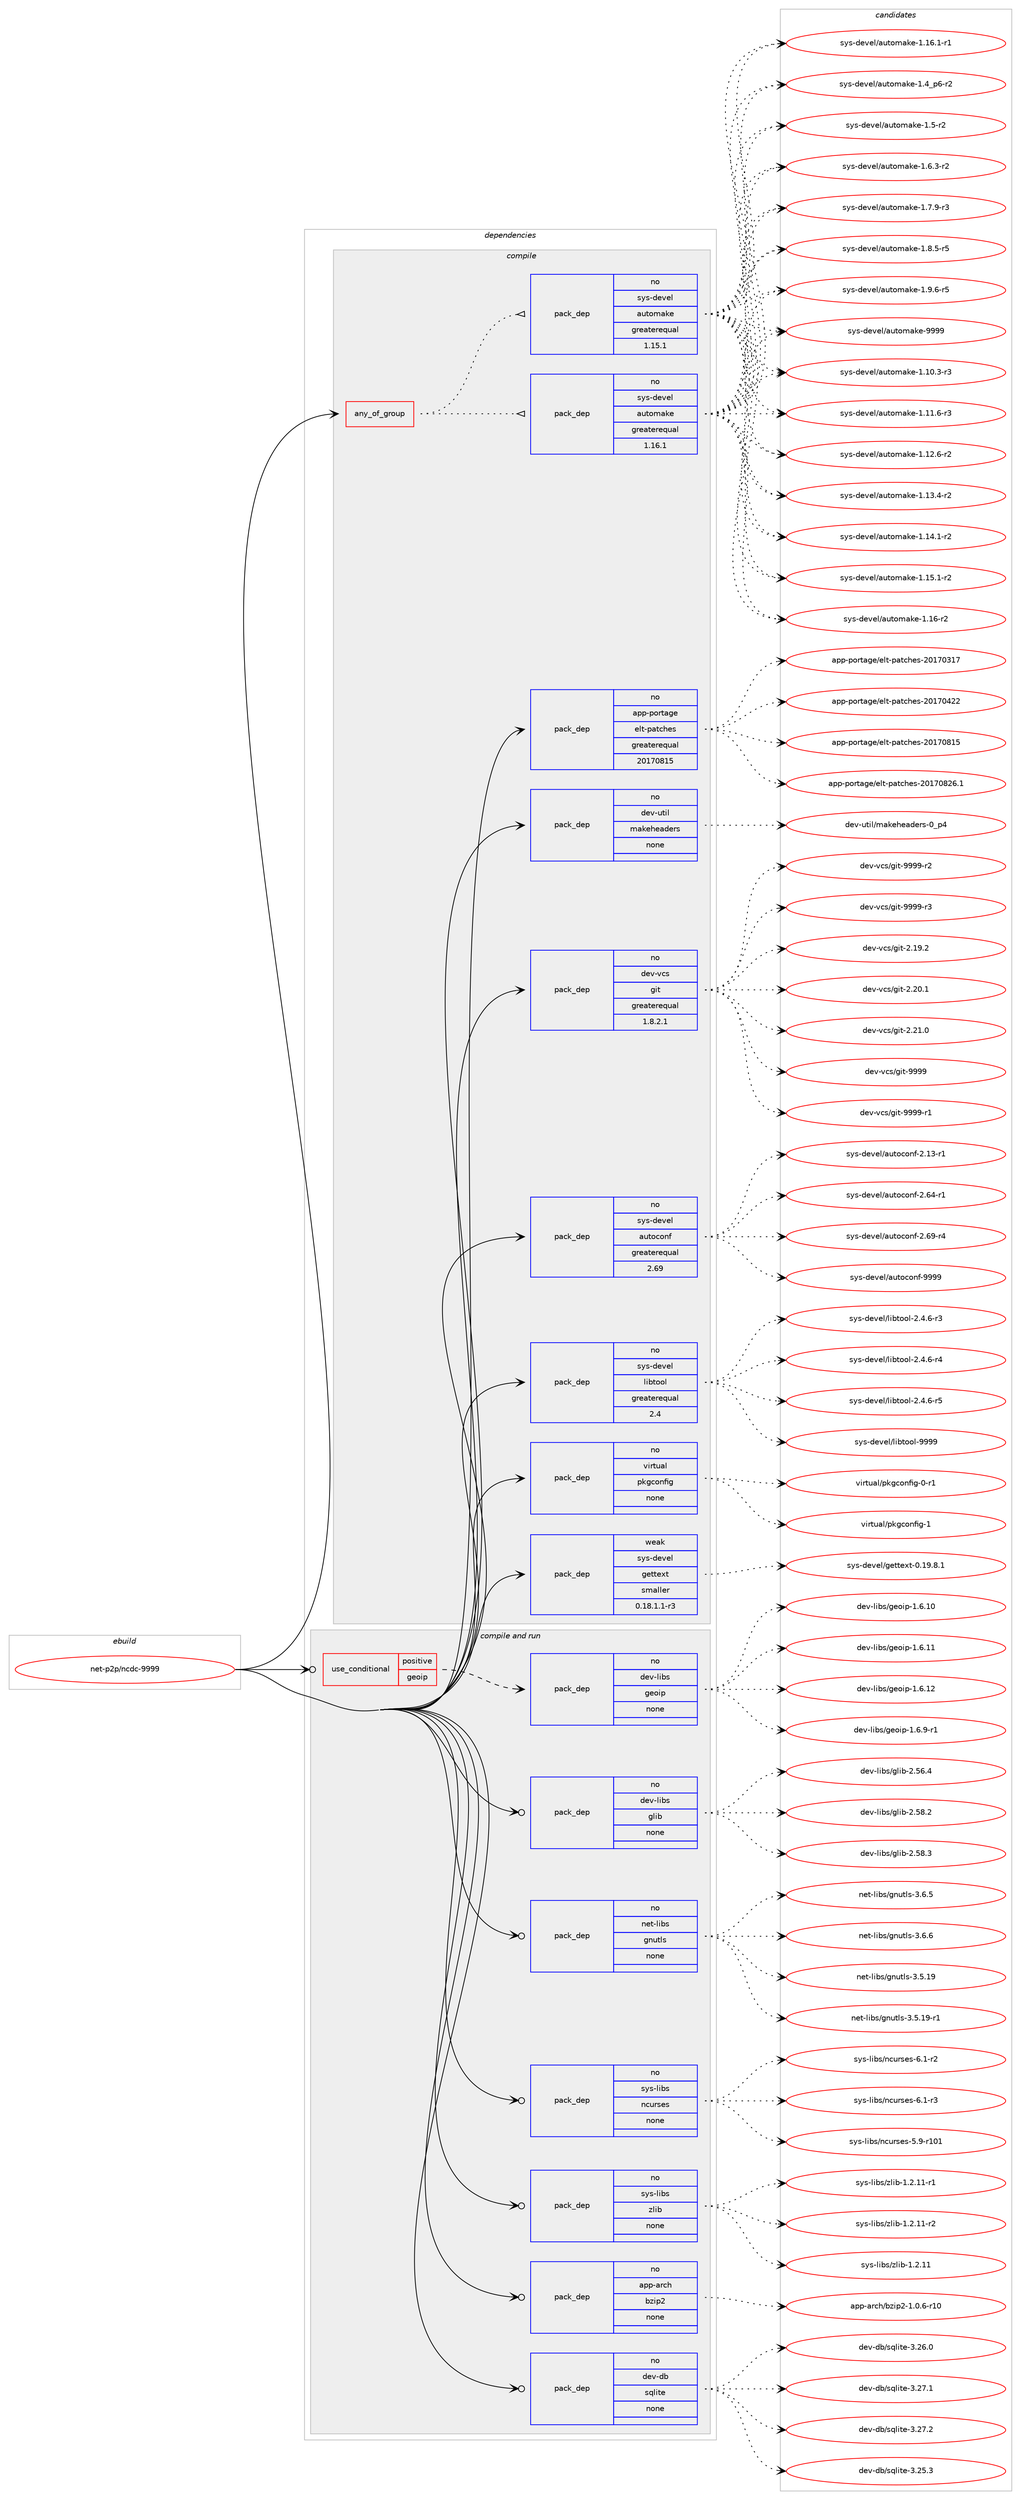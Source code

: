 digraph prolog {

# *************
# Graph options
# *************

newrank=true;
concentrate=true;
compound=true;
graph [rankdir=LR,fontname=Helvetica,fontsize=10,ranksep=1.5];#, ranksep=2.5, nodesep=0.2];
edge  [arrowhead=vee];
node  [fontname=Helvetica,fontsize=10];

# **********
# The ebuild
# **********

subgraph cluster_leftcol {
color=gray;
rank=same;
label=<<i>ebuild</i>>;
id [label="net-p2p/ncdc-9999", color=red, width=4, href="../net-p2p/ncdc-9999.svg"];
}

# ****************
# The dependencies
# ****************

subgraph cluster_midcol {
color=gray;
label=<<i>dependencies</i>>;
subgraph cluster_compile {
fillcolor="#eeeeee";
style=filled;
label=<<i>compile</i>>;
subgraph any26554 {
dependency1675840 [label=<<TABLE BORDER="0" CELLBORDER="1" CELLSPACING="0" CELLPADDING="4"><TR><TD CELLPADDING="10">any_of_group</TD></TR></TABLE>>, shape=none, color=red];subgraph pack1198390 {
dependency1675841 [label=<<TABLE BORDER="0" CELLBORDER="1" CELLSPACING="0" CELLPADDING="4" WIDTH="220"><TR><TD ROWSPAN="6" CELLPADDING="30">pack_dep</TD></TR><TR><TD WIDTH="110">no</TD></TR><TR><TD>sys-devel</TD></TR><TR><TD>automake</TD></TR><TR><TD>greaterequal</TD></TR><TR><TD>1.16.1</TD></TR></TABLE>>, shape=none, color=blue];
}
dependency1675840:e -> dependency1675841:w [weight=20,style="dotted",arrowhead="oinv"];
subgraph pack1198391 {
dependency1675842 [label=<<TABLE BORDER="0" CELLBORDER="1" CELLSPACING="0" CELLPADDING="4" WIDTH="220"><TR><TD ROWSPAN="6" CELLPADDING="30">pack_dep</TD></TR><TR><TD WIDTH="110">no</TD></TR><TR><TD>sys-devel</TD></TR><TR><TD>automake</TD></TR><TR><TD>greaterequal</TD></TR><TR><TD>1.15.1</TD></TR></TABLE>>, shape=none, color=blue];
}
dependency1675840:e -> dependency1675842:w [weight=20,style="dotted",arrowhead="oinv"];
}
id:e -> dependency1675840:w [weight=20,style="solid",arrowhead="vee"];
subgraph pack1198392 {
dependency1675843 [label=<<TABLE BORDER="0" CELLBORDER="1" CELLSPACING="0" CELLPADDING="4" WIDTH="220"><TR><TD ROWSPAN="6" CELLPADDING="30">pack_dep</TD></TR><TR><TD WIDTH="110">no</TD></TR><TR><TD>app-portage</TD></TR><TR><TD>elt-patches</TD></TR><TR><TD>greaterequal</TD></TR><TR><TD>20170815</TD></TR></TABLE>>, shape=none, color=blue];
}
id:e -> dependency1675843:w [weight=20,style="solid",arrowhead="vee"];
subgraph pack1198393 {
dependency1675844 [label=<<TABLE BORDER="0" CELLBORDER="1" CELLSPACING="0" CELLPADDING="4" WIDTH="220"><TR><TD ROWSPAN="6" CELLPADDING="30">pack_dep</TD></TR><TR><TD WIDTH="110">no</TD></TR><TR><TD>dev-util</TD></TR><TR><TD>makeheaders</TD></TR><TR><TD>none</TD></TR><TR><TD></TD></TR></TABLE>>, shape=none, color=blue];
}
id:e -> dependency1675844:w [weight=20,style="solid",arrowhead="vee"];
subgraph pack1198394 {
dependency1675845 [label=<<TABLE BORDER="0" CELLBORDER="1" CELLSPACING="0" CELLPADDING="4" WIDTH="220"><TR><TD ROWSPAN="6" CELLPADDING="30">pack_dep</TD></TR><TR><TD WIDTH="110">no</TD></TR><TR><TD>dev-vcs</TD></TR><TR><TD>git</TD></TR><TR><TD>greaterequal</TD></TR><TR><TD>1.8.2.1</TD></TR></TABLE>>, shape=none, color=blue];
}
id:e -> dependency1675845:w [weight=20,style="solid",arrowhead="vee"];
subgraph pack1198395 {
dependency1675846 [label=<<TABLE BORDER="0" CELLBORDER="1" CELLSPACING="0" CELLPADDING="4" WIDTH="220"><TR><TD ROWSPAN="6" CELLPADDING="30">pack_dep</TD></TR><TR><TD WIDTH="110">no</TD></TR><TR><TD>sys-devel</TD></TR><TR><TD>autoconf</TD></TR><TR><TD>greaterequal</TD></TR><TR><TD>2.69</TD></TR></TABLE>>, shape=none, color=blue];
}
id:e -> dependency1675846:w [weight=20,style="solid",arrowhead="vee"];
subgraph pack1198396 {
dependency1675847 [label=<<TABLE BORDER="0" CELLBORDER="1" CELLSPACING="0" CELLPADDING="4" WIDTH="220"><TR><TD ROWSPAN="6" CELLPADDING="30">pack_dep</TD></TR><TR><TD WIDTH="110">no</TD></TR><TR><TD>sys-devel</TD></TR><TR><TD>libtool</TD></TR><TR><TD>greaterequal</TD></TR><TR><TD>2.4</TD></TR></TABLE>>, shape=none, color=blue];
}
id:e -> dependency1675847:w [weight=20,style="solid",arrowhead="vee"];
subgraph pack1198397 {
dependency1675848 [label=<<TABLE BORDER="0" CELLBORDER="1" CELLSPACING="0" CELLPADDING="4" WIDTH="220"><TR><TD ROWSPAN="6" CELLPADDING="30">pack_dep</TD></TR><TR><TD WIDTH="110">no</TD></TR><TR><TD>virtual</TD></TR><TR><TD>pkgconfig</TD></TR><TR><TD>none</TD></TR><TR><TD></TD></TR></TABLE>>, shape=none, color=blue];
}
id:e -> dependency1675848:w [weight=20,style="solid",arrowhead="vee"];
subgraph pack1198398 {
dependency1675849 [label=<<TABLE BORDER="0" CELLBORDER="1" CELLSPACING="0" CELLPADDING="4" WIDTH="220"><TR><TD ROWSPAN="6" CELLPADDING="30">pack_dep</TD></TR><TR><TD WIDTH="110">weak</TD></TR><TR><TD>sys-devel</TD></TR><TR><TD>gettext</TD></TR><TR><TD>smaller</TD></TR><TR><TD>0.18.1.1-r3</TD></TR></TABLE>>, shape=none, color=blue];
}
id:e -> dependency1675849:w [weight=20,style="solid",arrowhead="vee"];
}
subgraph cluster_compileandrun {
fillcolor="#eeeeee";
style=filled;
label=<<i>compile and run</i>>;
subgraph cond450063 {
dependency1675850 [label=<<TABLE BORDER="0" CELLBORDER="1" CELLSPACING="0" CELLPADDING="4"><TR><TD ROWSPAN="3" CELLPADDING="10">use_conditional</TD></TR><TR><TD>positive</TD></TR><TR><TD>geoip</TD></TR></TABLE>>, shape=none, color=red];
subgraph pack1198399 {
dependency1675851 [label=<<TABLE BORDER="0" CELLBORDER="1" CELLSPACING="0" CELLPADDING="4" WIDTH="220"><TR><TD ROWSPAN="6" CELLPADDING="30">pack_dep</TD></TR><TR><TD WIDTH="110">no</TD></TR><TR><TD>dev-libs</TD></TR><TR><TD>geoip</TD></TR><TR><TD>none</TD></TR><TR><TD></TD></TR></TABLE>>, shape=none, color=blue];
}
dependency1675850:e -> dependency1675851:w [weight=20,style="dashed",arrowhead="vee"];
}
id:e -> dependency1675850:w [weight=20,style="solid",arrowhead="odotvee"];
subgraph pack1198400 {
dependency1675852 [label=<<TABLE BORDER="0" CELLBORDER="1" CELLSPACING="0" CELLPADDING="4" WIDTH="220"><TR><TD ROWSPAN="6" CELLPADDING="30">pack_dep</TD></TR><TR><TD WIDTH="110">no</TD></TR><TR><TD>app-arch</TD></TR><TR><TD>bzip2</TD></TR><TR><TD>none</TD></TR><TR><TD></TD></TR></TABLE>>, shape=none, color=blue];
}
id:e -> dependency1675852:w [weight=20,style="solid",arrowhead="odotvee"];
subgraph pack1198401 {
dependency1675853 [label=<<TABLE BORDER="0" CELLBORDER="1" CELLSPACING="0" CELLPADDING="4" WIDTH="220"><TR><TD ROWSPAN="6" CELLPADDING="30">pack_dep</TD></TR><TR><TD WIDTH="110">no</TD></TR><TR><TD>dev-db</TD></TR><TR><TD>sqlite</TD></TR><TR><TD>none</TD></TR><TR><TD></TD></TR></TABLE>>, shape=none, color=blue];
}
id:e -> dependency1675853:w [weight=20,style="solid",arrowhead="odotvee"];
subgraph pack1198402 {
dependency1675854 [label=<<TABLE BORDER="0" CELLBORDER="1" CELLSPACING="0" CELLPADDING="4" WIDTH="220"><TR><TD ROWSPAN="6" CELLPADDING="30">pack_dep</TD></TR><TR><TD WIDTH="110">no</TD></TR><TR><TD>dev-libs</TD></TR><TR><TD>glib</TD></TR><TR><TD>none</TD></TR><TR><TD></TD></TR></TABLE>>, shape=none, color=blue];
}
id:e -> dependency1675854:w [weight=20,style="solid",arrowhead="odotvee"];
subgraph pack1198403 {
dependency1675855 [label=<<TABLE BORDER="0" CELLBORDER="1" CELLSPACING="0" CELLPADDING="4" WIDTH="220"><TR><TD ROWSPAN="6" CELLPADDING="30">pack_dep</TD></TR><TR><TD WIDTH="110">no</TD></TR><TR><TD>net-libs</TD></TR><TR><TD>gnutls</TD></TR><TR><TD>none</TD></TR><TR><TD></TD></TR></TABLE>>, shape=none, color=blue];
}
id:e -> dependency1675855:w [weight=20,style="solid",arrowhead="odotvee"];
subgraph pack1198404 {
dependency1675856 [label=<<TABLE BORDER="0" CELLBORDER="1" CELLSPACING="0" CELLPADDING="4" WIDTH="220"><TR><TD ROWSPAN="6" CELLPADDING="30">pack_dep</TD></TR><TR><TD WIDTH="110">no</TD></TR><TR><TD>sys-libs</TD></TR><TR><TD>ncurses</TD></TR><TR><TD>none</TD></TR><TR><TD></TD></TR></TABLE>>, shape=none, color=blue];
}
id:e -> dependency1675856:w [weight=20,style="solid",arrowhead="odotvee"];
subgraph pack1198405 {
dependency1675857 [label=<<TABLE BORDER="0" CELLBORDER="1" CELLSPACING="0" CELLPADDING="4" WIDTH="220"><TR><TD ROWSPAN="6" CELLPADDING="30">pack_dep</TD></TR><TR><TD WIDTH="110">no</TD></TR><TR><TD>sys-libs</TD></TR><TR><TD>zlib</TD></TR><TR><TD>none</TD></TR><TR><TD></TD></TR></TABLE>>, shape=none, color=blue];
}
id:e -> dependency1675857:w [weight=20,style="solid",arrowhead="odotvee"];
}
subgraph cluster_run {
fillcolor="#eeeeee";
style=filled;
label=<<i>run</i>>;
}
}

# **************
# The candidates
# **************

subgraph cluster_choices {
rank=same;
color=gray;
label=<<i>candidates</i>>;

subgraph choice1198390 {
color=black;
nodesep=1;
choice11512111545100101118101108479711711611110997107101454946494846514511451 [label="sys-devel/automake-1.10.3-r3", color=red, width=4,href="../sys-devel/automake-1.10.3-r3.svg"];
choice11512111545100101118101108479711711611110997107101454946494946544511451 [label="sys-devel/automake-1.11.6-r3", color=red, width=4,href="../sys-devel/automake-1.11.6-r3.svg"];
choice11512111545100101118101108479711711611110997107101454946495046544511450 [label="sys-devel/automake-1.12.6-r2", color=red, width=4,href="../sys-devel/automake-1.12.6-r2.svg"];
choice11512111545100101118101108479711711611110997107101454946495146524511450 [label="sys-devel/automake-1.13.4-r2", color=red, width=4,href="../sys-devel/automake-1.13.4-r2.svg"];
choice11512111545100101118101108479711711611110997107101454946495246494511450 [label="sys-devel/automake-1.14.1-r2", color=red, width=4,href="../sys-devel/automake-1.14.1-r2.svg"];
choice11512111545100101118101108479711711611110997107101454946495346494511450 [label="sys-devel/automake-1.15.1-r2", color=red, width=4,href="../sys-devel/automake-1.15.1-r2.svg"];
choice1151211154510010111810110847971171161111099710710145494649544511450 [label="sys-devel/automake-1.16-r2", color=red, width=4,href="../sys-devel/automake-1.16-r2.svg"];
choice11512111545100101118101108479711711611110997107101454946495446494511449 [label="sys-devel/automake-1.16.1-r1", color=red, width=4,href="../sys-devel/automake-1.16.1-r1.svg"];
choice115121115451001011181011084797117116111109971071014549465295112544511450 [label="sys-devel/automake-1.4_p6-r2", color=red, width=4,href="../sys-devel/automake-1.4_p6-r2.svg"];
choice11512111545100101118101108479711711611110997107101454946534511450 [label="sys-devel/automake-1.5-r2", color=red, width=4,href="../sys-devel/automake-1.5-r2.svg"];
choice115121115451001011181011084797117116111109971071014549465446514511450 [label="sys-devel/automake-1.6.3-r2", color=red, width=4,href="../sys-devel/automake-1.6.3-r2.svg"];
choice115121115451001011181011084797117116111109971071014549465546574511451 [label="sys-devel/automake-1.7.9-r3", color=red, width=4,href="../sys-devel/automake-1.7.9-r3.svg"];
choice115121115451001011181011084797117116111109971071014549465646534511453 [label="sys-devel/automake-1.8.5-r5", color=red, width=4,href="../sys-devel/automake-1.8.5-r5.svg"];
choice115121115451001011181011084797117116111109971071014549465746544511453 [label="sys-devel/automake-1.9.6-r5", color=red, width=4,href="../sys-devel/automake-1.9.6-r5.svg"];
choice115121115451001011181011084797117116111109971071014557575757 [label="sys-devel/automake-9999", color=red, width=4,href="../sys-devel/automake-9999.svg"];
dependency1675841:e -> choice11512111545100101118101108479711711611110997107101454946494846514511451:w [style=dotted,weight="100"];
dependency1675841:e -> choice11512111545100101118101108479711711611110997107101454946494946544511451:w [style=dotted,weight="100"];
dependency1675841:e -> choice11512111545100101118101108479711711611110997107101454946495046544511450:w [style=dotted,weight="100"];
dependency1675841:e -> choice11512111545100101118101108479711711611110997107101454946495146524511450:w [style=dotted,weight="100"];
dependency1675841:e -> choice11512111545100101118101108479711711611110997107101454946495246494511450:w [style=dotted,weight="100"];
dependency1675841:e -> choice11512111545100101118101108479711711611110997107101454946495346494511450:w [style=dotted,weight="100"];
dependency1675841:e -> choice1151211154510010111810110847971171161111099710710145494649544511450:w [style=dotted,weight="100"];
dependency1675841:e -> choice11512111545100101118101108479711711611110997107101454946495446494511449:w [style=dotted,weight="100"];
dependency1675841:e -> choice115121115451001011181011084797117116111109971071014549465295112544511450:w [style=dotted,weight="100"];
dependency1675841:e -> choice11512111545100101118101108479711711611110997107101454946534511450:w [style=dotted,weight="100"];
dependency1675841:e -> choice115121115451001011181011084797117116111109971071014549465446514511450:w [style=dotted,weight="100"];
dependency1675841:e -> choice115121115451001011181011084797117116111109971071014549465546574511451:w [style=dotted,weight="100"];
dependency1675841:e -> choice115121115451001011181011084797117116111109971071014549465646534511453:w [style=dotted,weight="100"];
dependency1675841:e -> choice115121115451001011181011084797117116111109971071014549465746544511453:w [style=dotted,weight="100"];
dependency1675841:e -> choice115121115451001011181011084797117116111109971071014557575757:w [style=dotted,weight="100"];
}
subgraph choice1198391 {
color=black;
nodesep=1;
choice11512111545100101118101108479711711611110997107101454946494846514511451 [label="sys-devel/automake-1.10.3-r3", color=red, width=4,href="../sys-devel/automake-1.10.3-r3.svg"];
choice11512111545100101118101108479711711611110997107101454946494946544511451 [label="sys-devel/automake-1.11.6-r3", color=red, width=4,href="../sys-devel/automake-1.11.6-r3.svg"];
choice11512111545100101118101108479711711611110997107101454946495046544511450 [label="sys-devel/automake-1.12.6-r2", color=red, width=4,href="../sys-devel/automake-1.12.6-r2.svg"];
choice11512111545100101118101108479711711611110997107101454946495146524511450 [label="sys-devel/automake-1.13.4-r2", color=red, width=4,href="../sys-devel/automake-1.13.4-r2.svg"];
choice11512111545100101118101108479711711611110997107101454946495246494511450 [label="sys-devel/automake-1.14.1-r2", color=red, width=4,href="../sys-devel/automake-1.14.1-r2.svg"];
choice11512111545100101118101108479711711611110997107101454946495346494511450 [label="sys-devel/automake-1.15.1-r2", color=red, width=4,href="../sys-devel/automake-1.15.1-r2.svg"];
choice1151211154510010111810110847971171161111099710710145494649544511450 [label="sys-devel/automake-1.16-r2", color=red, width=4,href="../sys-devel/automake-1.16-r2.svg"];
choice11512111545100101118101108479711711611110997107101454946495446494511449 [label="sys-devel/automake-1.16.1-r1", color=red, width=4,href="../sys-devel/automake-1.16.1-r1.svg"];
choice115121115451001011181011084797117116111109971071014549465295112544511450 [label="sys-devel/automake-1.4_p6-r2", color=red, width=4,href="../sys-devel/automake-1.4_p6-r2.svg"];
choice11512111545100101118101108479711711611110997107101454946534511450 [label="sys-devel/automake-1.5-r2", color=red, width=4,href="../sys-devel/automake-1.5-r2.svg"];
choice115121115451001011181011084797117116111109971071014549465446514511450 [label="sys-devel/automake-1.6.3-r2", color=red, width=4,href="../sys-devel/automake-1.6.3-r2.svg"];
choice115121115451001011181011084797117116111109971071014549465546574511451 [label="sys-devel/automake-1.7.9-r3", color=red, width=4,href="../sys-devel/automake-1.7.9-r3.svg"];
choice115121115451001011181011084797117116111109971071014549465646534511453 [label="sys-devel/automake-1.8.5-r5", color=red, width=4,href="../sys-devel/automake-1.8.5-r5.svg"];
choice115121115451001011181011084797117116111109971071014549465746544511453 [label="sys-devel/automake-1.9.6-r5", color=red, width=4,href="../sys-devel/automake-1.9.6-r5.svg"];
choice115121115451001011181011084797117116111109971071014557575757 [label="sys-devel/automake-9999", color=red, width=4,href="../sys-devel/automake-9999.svg"];
dependency1675842:e -> choice11512111545100101118101108479711711611110997107101454946494846514511451:w [style=dotted,weight="100"];
dependency1675842:e -> choice11512111545100101118101108479711711611110997107101454946494946544511451:w [style=dotted,weight="100"];
dependency1675842:e -> choice11512111545100101118101108479711711611110997107101454946495046544511450:w [style=dotted,weight="100"];
dependency1675842:e -> choice11512111545100101118101108479711711611110997107101454946495146524511450:w [style=dotted,weight="100"];
dependency1675842:e -> choice11512111545100101118101108479711711611110997107101454946495246494511450:w [style=dotted,weight="100"];
dependency1675842:e -> choice11512111545100101118101108479711711611110997107101454946495346494511450:w [style=dotted,weight="100"];
dependency1675842:e -> choice1151211154510010111810110847971171161111099710710145494649544511450:w [style=dotted,weight="100"];
dependency1675842:e -> choice11512111545100101118101108479711711611110997107101454946495446494511449:w [style=dotted,weight="100"];
dependency1675842:e -> choice115121115451001011181011084797117116111109971071014549465295112544511450:w [style=dotted,weight="100"];
dependency1675842:e -> choice11512111545100101118101108479711711611110997107101454946534511450:w [style=dotted,weight="100"];
dependency1675842:e -> choice115121115451001011181011084797117116111109971071014549465446514511450:w [style=dotted,weight="100"];
dependency1675842:e -> choice115121115451001011181011084797117116111109971071014549465546574511451:w [style=dotted,weight="100"];
dependency1675842:e -> choice115121115451001011181011084797117116111109971071014549465646534511453:w [style=dotted,weight="100"];
dependency1675842:e -> choice115121115451001011181011084797117116111109971071014549465746544511453:w [style=dotted,weight="100"];
dependency1675842:e -> choice115121115451001011181011084797117116111109971071014557575757:w [style=dotted,weight="100"];
}
subgraph choice1198392 {
color=black;
nodesep=1;
choice97112112451121111141169710310147101108116451129711699104101115455048495548514955 [label="app-portage/elt-patches-20170317", color=red, width=4,href="../app-portage/elt-patches-20170317.svg"];
choice97112112451121111141169710310147101108116451129711699104101115455048495548525050 [label="app-portage/elt-patches-20170422", color=red, width=4,href="../app-portage/elt-patches-20170422.svg"];
choice97112112451121111141169710310147101108116451129711699104101115455048495548564953 [label="app-portage/elt-patches-20170815", color=red, width=4,href="../app-portage/elt-patches-20170815.svg"];
choice971121124511211111411697103101471011081164511297116991041011154550484955485650544649 [label="app-portage/elt-patches-20170826.1", color=red, width=4,href="../app-portage/elt-patches-20170826.1.svg"];
dependency1675843:e -> choice97112112451121111141169710310147101108116451129711699104101115455048495548514955:w [style=dotted,weight="100"];
dependency1675843:e -> choice97112112451121111141169710310147101108116451129711699104101115455048495548525050:w [style=dotted,weight="100"];
dependency1675843:e -> choice97112112451121111141169710310147101108116451129711699104101115455048495548564953:w [style=dotted,weight="100"];
dependency1675843:e -> choice971121124511211111411697103101471011081164511297116991041011154550484955485650544649:w [style=dotted,weight="100"];
}
subgraph choice1198393 {
color=black;
nodesep=1;
choice1001011184511711610510847109971071011041019710010111411545489511252 [label="dev-util/makeheaders-0_p4", color=red, width=4,href="../dev-util/makeheaders-0_p4.svg"];
dependency1675844:e -> choice1001011184511711610510847109971071011041019710010111411545489511252:w [style=dotted,weight="100"];
}
subgraph choice1198394 {
color=black;
nodesep=1;
choice10010111845118991154710310511645504649574650 [label="dev-vcs/git-2.19.2", color=red, width=4,href="../dev-vcs/git-2.19.2.svg"];
choice10010111845118991154710310511645504650484649 [label="dev-vcs/git-2.20.1", color=red, width=4,href="../dev-vcs/git-2.20.1.svg"];
choice10010111845118991154710310511645504650494648 [label="dev-vcs/git-2.21.0", color=red, width=4,href="../dev-vcs/git-2.21.0.svg"];
choice1001011184511899115471031051164557575757 [label="dev-vcs/git-9999", color=red, width=4,href="../dev-vcs/git-9999.svg"];
choice10010111845118991154710310511645575757574511449 [label="dev-vcs/git-9999-r1", color=red, width=4,href="../dev-vcs/git-9999-r1.svg"];
choice10010111845118991154710310511645575757574511450 [label="dev-vcs/git-9999-r2", color=red, width=4,href="../dev-vcs/git-9999-r2.svg"];
choice10010111845118991154710310511645575757574511451 [label="dev-vcs/git-9999-r3", color=red, width=4,href="../dev-vcs/git-9999-r3.svg"];
dependency1675845:e -> choice10010111845118991154710310511645504649574650:w [style=dotted,weight="100"];
dependency1675845:e -> choice10010111845118991154710310511645504650484649:w [style=dotted,weight="100"];
dependency1675845:e -> choice10010111845118991154710310511645504650494648:w [style=dotted,weight="100"];
dependency1675845:e -> choice1001011184511899115471031051164557575757:w [style=dotted,weight="100"];
dependency1675845:e -> choice10010111845118991154710310511645575757574511449:w [style=dotted,weight="100"];
dependency1675845:e -> choice10010111845118991154710310511645575757574511450:w [style=dotted,weight="100"];
dependency1675845:e -> choice10010111845118991154710310511645575757574511451:w [style=dotted,weight="100"];
}
subgraph choice1198395 {
color=black;
nodesep=1;
choice1151211154510010111810110847971171161119911111010245504649514511449 [label="sys-devel/autoconf-2.13-r1", color=red, width=4,href="../sys-devel/autoconf-2.13-r1.svg"];
choice1151211154510010111810110847971171161119911111010245504654524511449 [label="sys-devel/autoconf-2.64-r1", color=red, width=4,href="../sys-devel/autoconf-2.64-r1.svg"];
choice1151211154510010111810110847971171161119911111010245504654574511452 [label="sys-devel/autoconf-2.69-r4", color=red, width=4,href="../sys-devel/autoconf-2.69-r4.svg"];
choice115121115451001011181011084797117116111991111101024557575757 [label="sys-devel/autoconf-9999", color=red, width=4,href="../sys-devel/autoconf-9999.svg"];
dependency1675846:e -> choice1151211154510010111810110847971171161119911111010245504649514511449:w [style=dotted,weight="100"];
dependency1675846:e -> choice1151211154510010111810110847971171161119911111010245504654524511449:w [style=dotted,weight="100"];
dependency1675846:e -> choice1151211154510010111810110847971171161119911111010245504654574511452:w [style=dotted,weight="100"];
dependency1675846:e -> choice115121115451001011181011084797117116111991111101024557575757:w [style=dotted,weight="100"];
}
subgraph choice1198396 {
color=black;
nodesep=1;
choice1151211154510010111810110847108105981161111111084550465246544511451 [label="sys-devel/libtool-2.4.6-r3", color=red, width=4,href="../sys-devel/libtool-2.4.6-r3.svg"];
choice1151211154510010111810110847108105981161111111084550465246544511452 [label="sys-devel/libtool-2.4.6-r4", color=red, width=4,href="../sys-devel/libtool-2.4.6-r4.svg"];
choice1151211154510010111810110847108105981161111111084550465246544511453 [label="sys-devel/libtool-2.4.6-r5", color=red, width=4,href="../sys-devel/libtool-2.4.6-r5.svg"];
choice1151211154510010111810110847108105981161111111084557575757 [label="sys-devel/libtool-9999", color=red, width=4,href="../sys-devel/libtool-9999.svg"];
dependency1675847:e -> choice1151211154510010111810110847108105981161111111084550465246544511451:w [style=dotted,weight="100"];
dependency1675847:e -> choice1151211154510010111810110847108105981161111111084550465246544511452:w [style=dotted,weight="100"];
dependency1675847:e -> choice1151211154510010111810110847108105981161111111084550465246544511453:w [style=dotted,weight="100"];
dependency1675847:e -> choice1151211154510010111810110847108105981161111111084557575757:w [style=dotted,weight="100"];
}
subgraph choice1198397 {
color=black;
nodesep=1;
choice11810511411611797108471121071039911111010210510345484511449 [label="virtual/pkgconfig-0-r1", color=red, width=4,href="../virtual/pkgconfig-0-r1.svg"];
choice1181051141161179710847112107103991111101021051034549 [label="virtual/pkgconfig-1", color=red, width=4,href="../virtual/pkgconfig-1.svg"];
dependency1675848:e -> choice11810511411611797108471121071039911111010210510345484511449:w [style=dotted,weight="100"];
dependency1675848:e -> choice1181051141161179710847112107103991111101021051034549:w [style=dotted,weight="100"];
}
subgraph choice1198398 {
color=black;
nodesep=1;
choice1151211154510010111810110847103101116116101120116454846495746564649 [label="sys-devel/gettext-0.19.8.1", color=red, width=4,href="../sys-devel/gettext-0.19.8.1.svg"];
dependency1675849:e -> choice1151211154510010111810110847103101116116101120116454846495746564649:w [style=dotted,weight="100"];
}
subgraph choice1198399 {
color=black;
nodesep=1;
choice10010111845108105981154710310111110511245494654464948 [label="dev-libs/geoip-1.6.10", color=red, width=4,href="../dev-libs/geoip-1.6.10.svg"];
choice10010111845108105981154710310111110511245494654464949 [label="dev-libs/geoip-1.6.11", color=red, width=4,href="../dev-libs/geoip-1.6.11.svg"];
choice10010111845108105981154710310111110511245494654464950 [label="dev-libs/geoip-1.6.12", color=red, width=4,href="../dev-libs/geoip-1.6.12.svg"];
choice1001011184510810598115471031011111051124549465446574511449 [label="dev-libs/geoip-1.6.9-r1", color=red, width=4,href="../dev-libs/geoip-1.6.9-r1.svg"];
dependency1675851:e -> choice10010111845108105981154710310111110511245494654464948:w [style=dotted,weight="100"];
dependency1675851:e -> choice10010111845108105981154710310111110511245494654464949:w [style=dotted,weight="100"];
dependency1675851:e -> choice10010111845108105981154710310111110511245494654464950:w [style=dotted,weight="100"];
dependency1675851:e -> choice1001011184510810598115471031011111051124549465446574511449:w [style=dotted,weight="100"];
}
subgraph choice1198400 {
color=black;
nodesep=1;
choice97112112459711499104479812210511250454946484654451144948 [label="app-arch/bzip2-1.0.6-r10", color=red, width=4,href="../app-arch/bzip2-1.0.6-r10.svg"];
dependency1675852:e -> choice97112112459711499104479812210511250454946484654451144948:w [style=dotted,weight="100"];
}
subgraph choice1198401 {
color=black;
nodesep=1;
choice10010111845100984711511310810511610145514650534651 [label="dev-db/sqlite-3.25.3", color=red, width=4,href="../dev-db/sqlite-3.25.3.svg"];
choice10010111845100984711511310810511610145514650544648 [label="dev-db/sqlite-3.26.0", color=red, width=4,href="../dev-db/sqlite-3.26.0.svg"];
choice10010111845100984711511310810511610145514650554649 [label="dev-db/sqlite-3.27.1", color=red, width=4,href="../dev-db/sqlite-3.27.1.svg"];
choice10010111845100984711511310810511610145514650554650 [label="dev-db/sqlite-3.27.2", color=red, width=4,href="../dev-db/sqlite-3.27.2.svg"];
dependency1675853:e -> choice10010111845100984711511310810511610145514650534651:w [style=dotted,weight="100"];
dependency1675853:e -> choice10010111845100984711511310810511610145514650544648:w [style=dotted,weight="100"];
dependency1675853:e -> choice10010111845100984711511310810511610145514650554649:w [style=dotted,weight="100"];
dependency1675853:e -> choice10010111845100984711511310810511610145514650554650:w [style=dotted,weight="100"];
}
subgraph choice1198402 {
color=black;
nodesep=1;
choice1001011184510810598115471031081059845504653544652 [label="dev-libs/glib-2.56.4", color=red, width=4,href="../dev-libs/glib-2.56.4.svg"];
choice1001011184510810598115471031081059845504653564650 [label="dev-libs/glib-2.58.2", color=red, width=4,href="../dev-libs/glib-2.58.2.svg"];
choice1001011184510810598115471031081059845504653564651 [label="dev-libs/glib-2.58.3", color=red, width=4,href="../dev-libs/glib-2.58.3.svg"];
dependency1675854:e -> choice1001011184510810598115471031081059845504653544652:w [style=dotted,weight="100"];
dependency1675854:e -> choice1001011184510810598115471031081059845504653564650:w [style=dotted,weight="100"];
dependency1675854:e -> choice1001011184510810598115471031081059845504653564651:w [style=dotted,weight="100"];
}
subgraph choice1198403 {
color=black;
nodesep=1;
choice11010111645108105981154710311011711610811545514653464957 [label="net-libs/gnutls-3.5.19", color=red, width=4,href="../net-libs/gnutls-3.5.19.svg"];
choice110101116451081059811547103110117116108115455146534649574511449 [label="net-libs/gnutls-3.5.19-r1", color=red, width=4,href="../net-libs/gnutls-3.5.19-r1.svg"];
choice110101116451081059811547103110117116108115455146544653 [label="net-libs/gnutls-3.6.5", color=red, width=4,href="../net-libs/gnutls-3.6.5.svg"];
choice110101116451081059811547103110117116108115455146544654 [label="net-libs/gnutls-3.6.6", color=red, width=4,href="../net-libs/gnutls-3.6.6.svg"];
dependency1675855:e -> choice11010111645108105981154710311011711610811545514653464957:w [style=dotted,weight="100"];
dependency1675855:e -> choice110101116451081059811547103110117116108115455146534649574511449:w [style=dotted,weight="100"];
dependency1675855:e -> choice110101116451081059811547103110117116108115455146544653:w [style=dotted,weight="100"];
dependency1675855:e -> choice110101116451081059811547103110117116108115455146544654:w [style=dotted,weight="100"];
}
subgraph choice1198404 {
color=black;
nodesep=1;
choice115121115451081059811547110991171141151011154553465745114494849 [label="sys-libs/ncurses-5.9-r101", color=red, width=4,href="../sys-libs/ncurses-5.9-r101.svg"];
choice11512111545108105981154711099117114115101115455446494511450 [label="sys-libs/ncurses-6.1-r2", color=red, width=4,href="../sys-libs/ncurses-6.1-r2.svg"];
choice11512111545108105981154711099117114115101115455446494511451 [label="sys-libs/ncurses-6.1-r3", color=red, width=4,href="../sys-libs/ncurses-6.1-r3.svg"];
dependency1675856:e -> choice115121115451081059811547110991171141151011154553465745114494849:w [style=dotted,weight="100"];
dependency1675856:e -> choice11512111545108105981154711099117114115101115455446494511450:w [style=dotted,weight="100"];
dependency1675856:e -> choice11512111545108105981154711099117114115101115455446494511451:w [style=dotted,weight="100"];
}
subgraph choice1198405 {
color=black;
nodesep=1;
choice1151211154510810598115471221081059845494650464949 [label="sys-libs/zlib-1.2.11", color=red, width=4,href="../sys-libs/zlib-1.2.11.svg"];
choice11512111545108105981154712210810598454946504649494511449 [label="sys-libs/zlib-1.2.11-r1", color=red, width=4,href="../sys-libs/zlib-1.2.11-r1.svg"];
choice11512111545108105981154712210810598454946504649494511450 [label="sys-libs/zlib-1.2.11-r2", color=red, width=4,href="../sys-libs/zlib-1.2.11-r2.svg"];
dependency1675857:e -> choice1151211154510810598115471221081059845494650464949:w [style=dotted,weight="100"];
dependency1675857:e -> choice11512111545108105981154712210810598454946504649494511449:w [style=dotted,weight="100"];
dependency1675857:e -> choice11512111545108105981154712210810598454946504649494511450:w [style=dotted,weight="100"];
}
}

}
